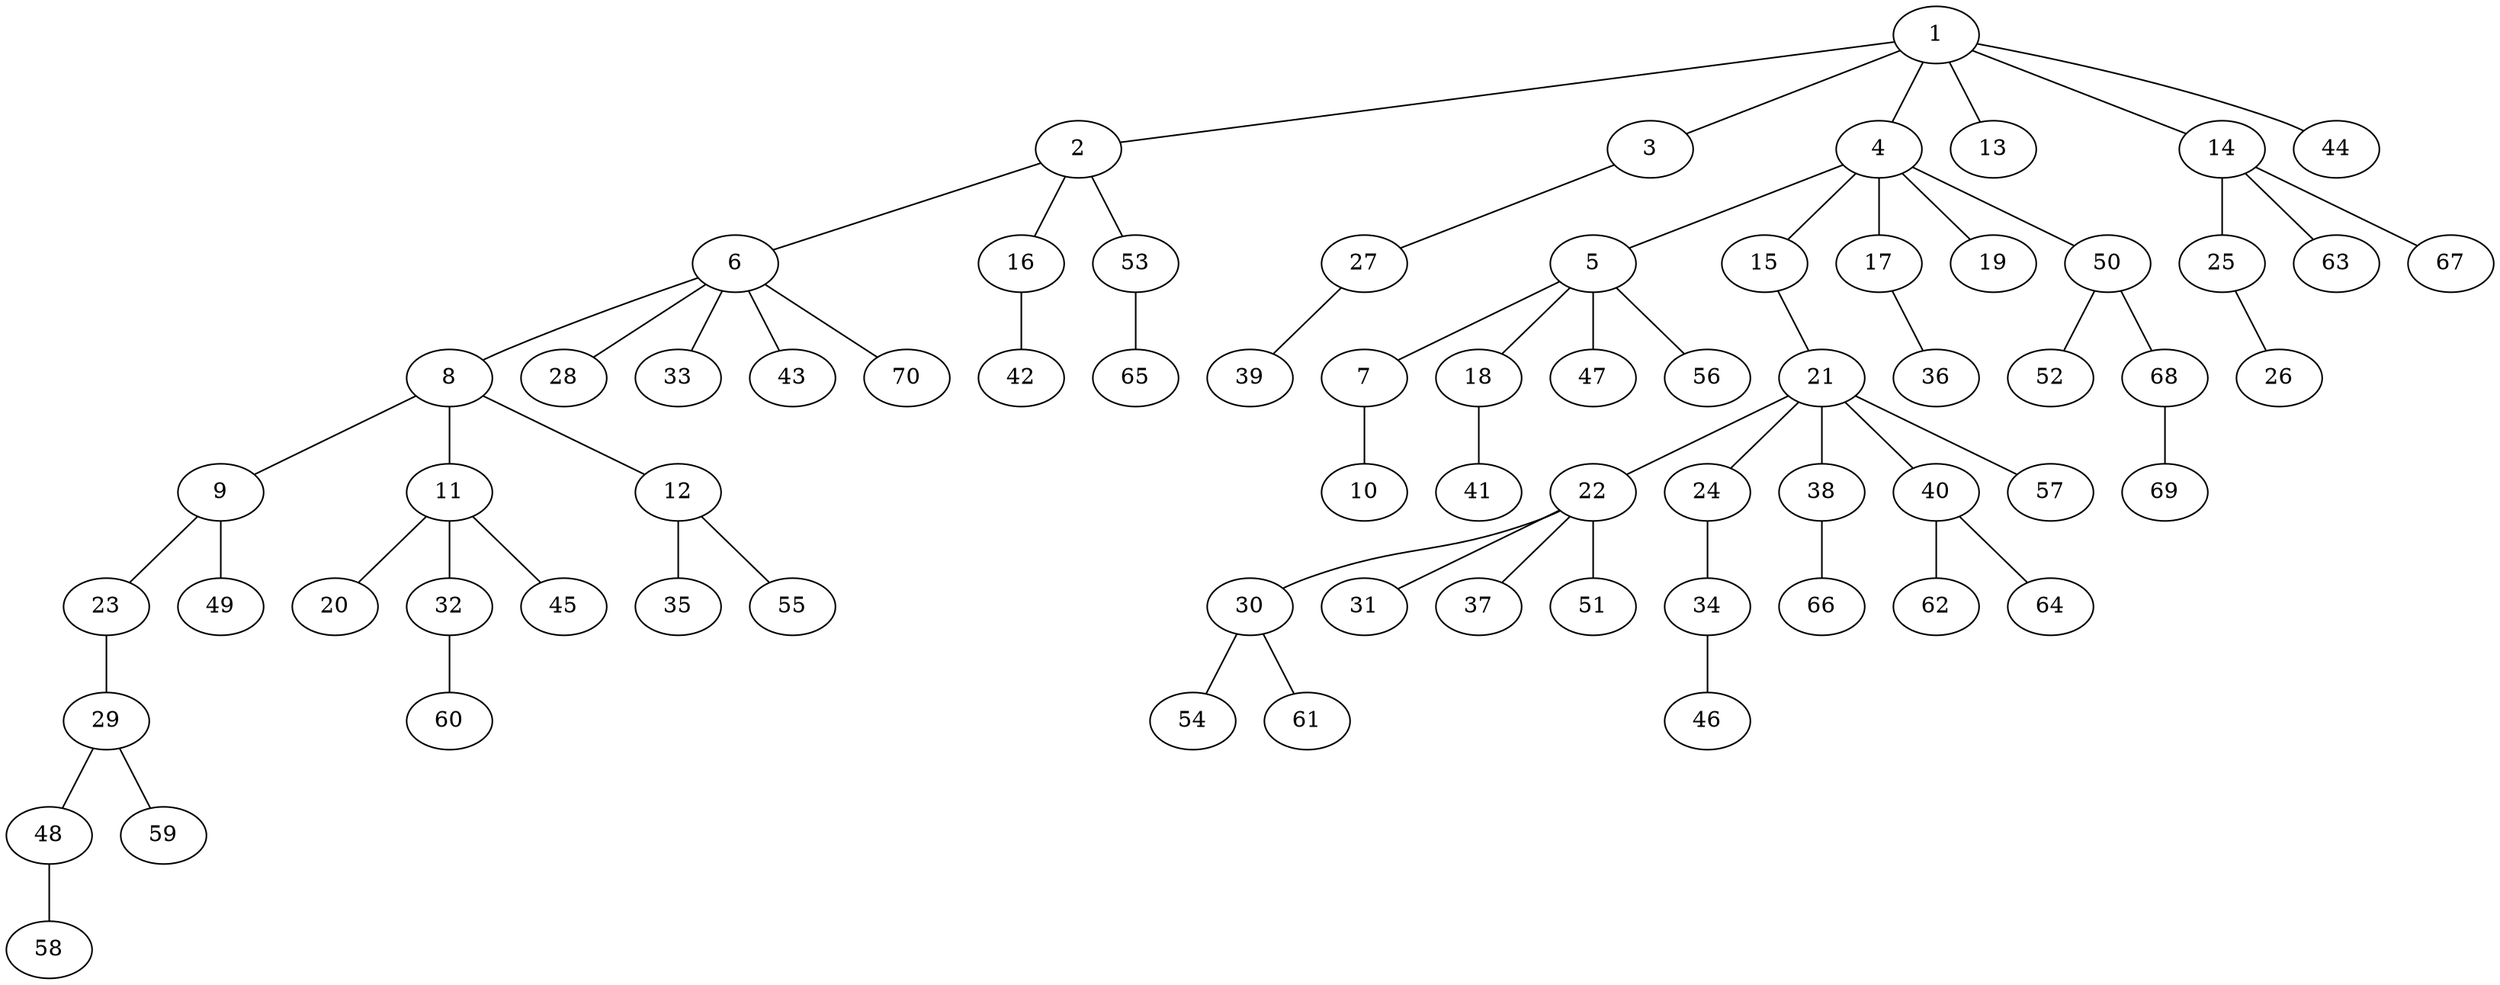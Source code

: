 graph graphname {1--2
1--3
1--4
1--13
1--14
1--44
2--6
2--16
2--53
3--27
4--5
4--15
4--17
4--19
4--50
5--7
5--18
5--47
5--56
6--8
6--28
6--33
6--43
6--70
7--10
8--9
8--11
8--12
9--23
9--49
11--20
11--32
11--45
12--35
12--55
14--25
14--63
14--67
15--21
16--42
17--36
18--41
21--22
21--24
21--38
21--40
21--57
22--30
22--31
22--37
22--51
23--29
24--34
25--26
27--39
29--48
29--59
30--54
30--61
32--60
34--46
38--66
40--62
40--64
48--58
50--52
50--68
53--65
68--69
}